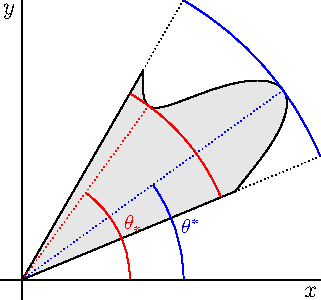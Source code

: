 import math;
import graph;

size(0,150);

real f(real t) {return 5+cos(10*t);}

xaxis("$x$");
yaxis("$y$");

real theta1=pi/8;
real theta2=pi/3;
guide k=graph(f,theta1,theta2,Spline);
real rmin=min(k).y;
real rmax=max(k).y;
draw((0,0)--rmax*expi(theta1),dotted);
draw((0,0)--rmax*expi(theta2),dotted);

guide g=polargraph(f,theta1,theta2,Spline);
guide h=(0,0)--g--cycle;
fill(h,lightgray);
draw(h);

real thetamin=3*pi/10;
real thetamax=2*pi/10;
pair zmin=polar(f(thetamin),thetamin);
pair zmax=polar(f(thetamax),thetamax);
draw((0,0)--zmin,dotted+red);
draw((0,0)--zmax,dotted+blue);

draw("$\theta_*$",arc((0,0),0.5*rmin,0,degrees(thetamin)),red+fontsize(10),
     PenMargins);
draw("$\theta^*$",arc((0,0),0.5*rmax,0,degrees(thetamax)),blue+fontsize(10),
     PenMargins);

draw(arc((0,0),rmin,degrees(theta1),degrees(theta2)),red,PenMargins);
draw(arc((0,0),rmax,degrees(theta1),degrees(theta2)),blue,PenMargins);

shipout();
